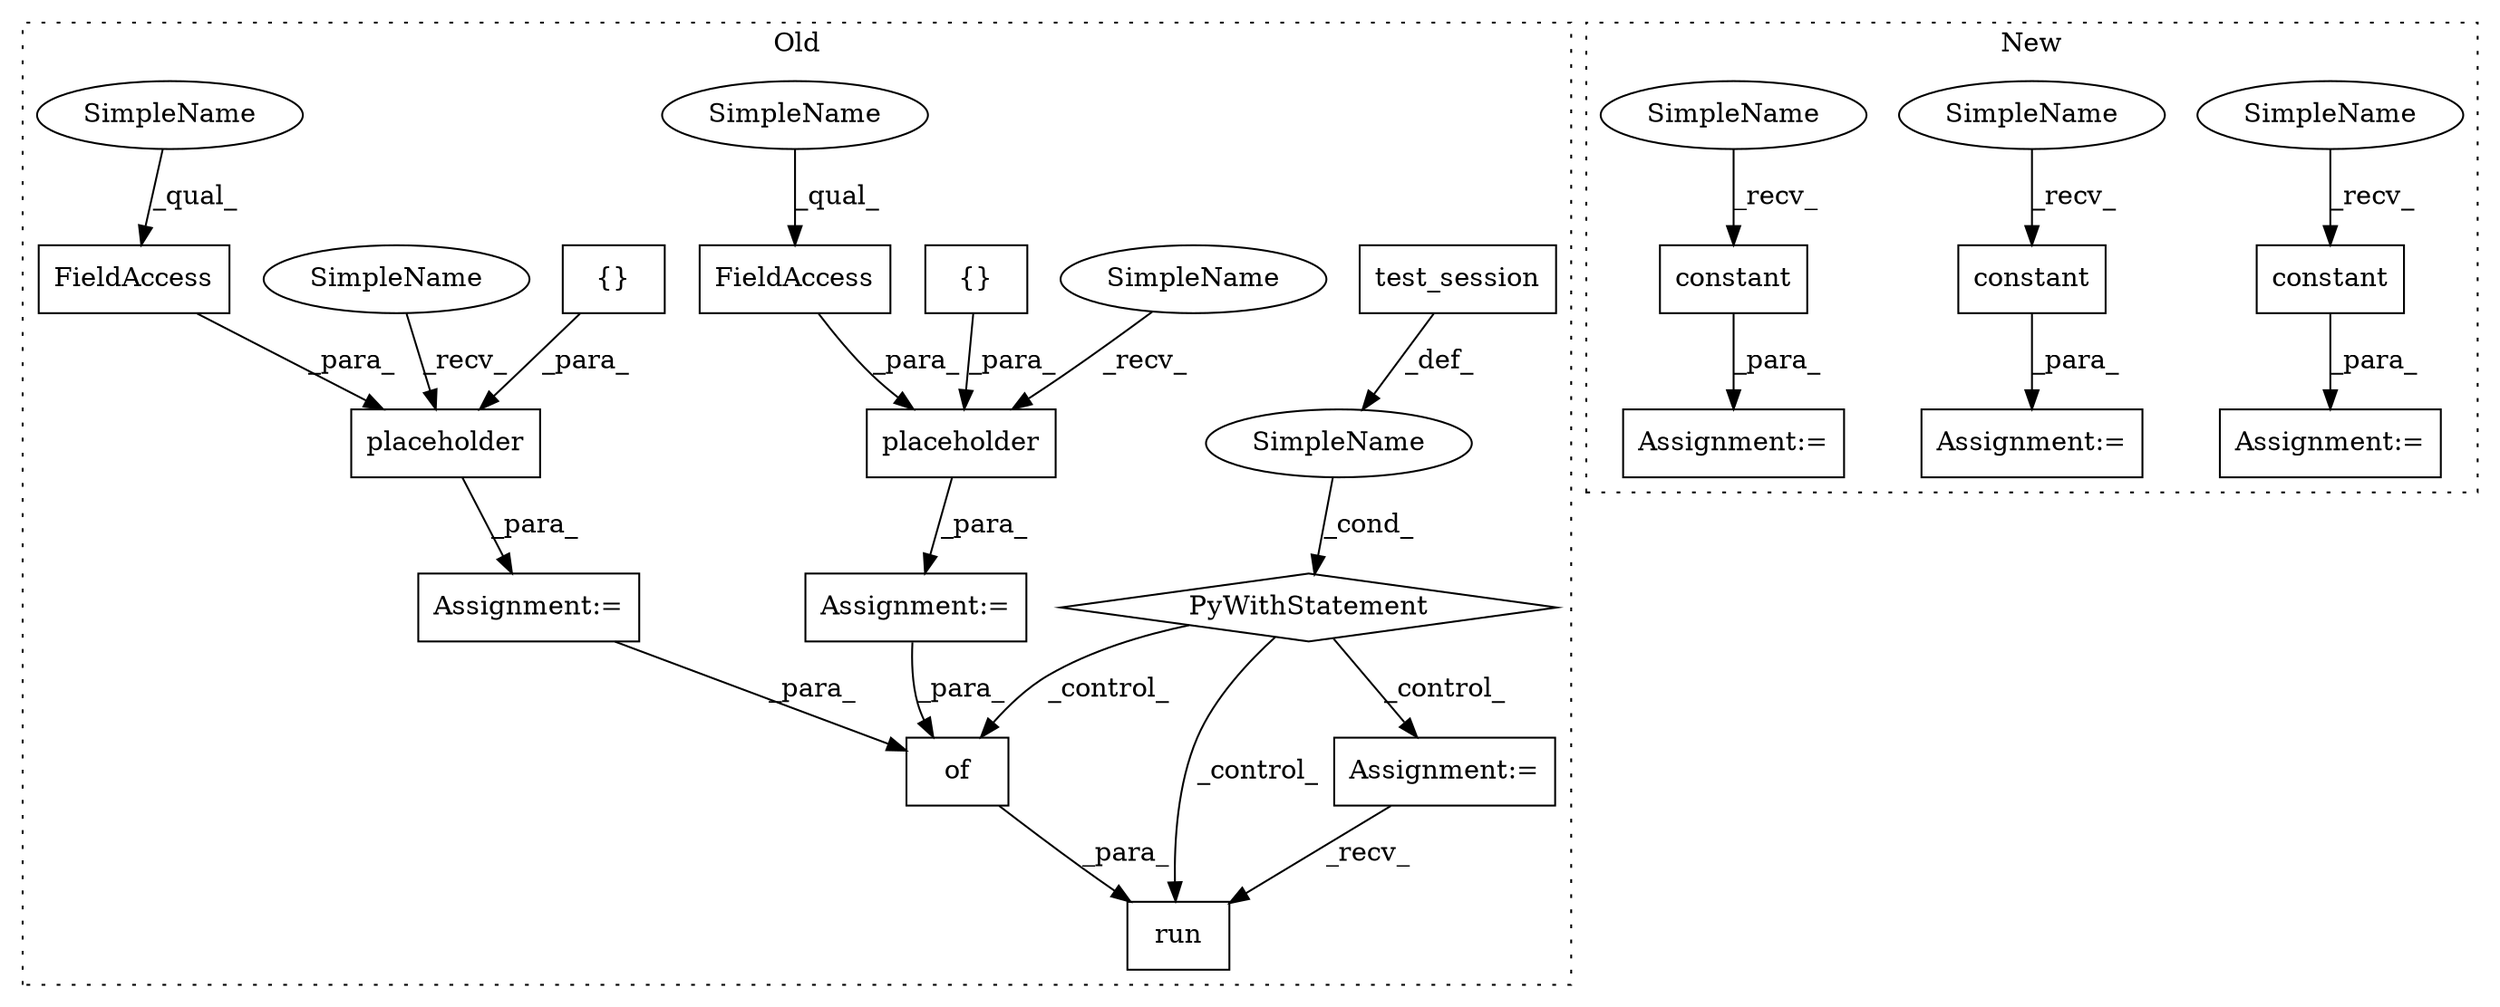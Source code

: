 digraph G {
subgraph cluster0 {
1 [label="{}" a="4" s="8293,8316" l="1,1" shape="box"];
3 [label="Assignment:=" a="7" s="8241" l="1" shape="box"];
5 [label="of" a="32" s="9910,9984" l="3,1" shape="box"];
6 [label="SimpleName" a="42" s="" l="" shape="ellipse"];
7 [label="PyWithStatement" a="104" s="9532,9561" l="10,2" shape="diamond"];
8 [label="placeholder" a="32" s="8253,8317" l="12,1" shape="box"];
9 [label="test_session" a="32" s="9547" l="14" shape="box"];
10 [label="Assignment:=" a="7" s="9575" l="7" shape="box"];
11 [label="FieldAccess" a="22" s="8265" l="18" shape="box"];
12 [label="FieldAccess" a="22" s="8079" l="18" shape="box"];
13 [label="{}" a="4" s="8107,8130" l="1,1" shape="box"];
14 [label="placeholder" a="32" s="8067,8131" l="12,1" shape="box"];
16 [label="Assignment:=" a="7" s="8055" l="1" shape="box"];
18 [label="run" a="32" s="9894,9985" l="4,1" shape="box"];
21 [label="SimpleName" a="42" s="8079" l="10" shape="ellipse"];
22 [label="SimpleName" a="42" s="8056" l="10" shape="ellipse"];
23 [label="SimpleName" a="42" s="8242" l="10" shape="ellipse"];
24 [label="SimpleName" a="42" s="8265" l="10" shape="ellipse"];
label = "Old";
style="dotted";
}
subgraph cluster1 {
2 [label="constant" a="32" s="8058,8077" l="9,1" shape="box"];
4 [label="Assignment:=" a="7" s="8046" l="1" shape="box"];
15 [label="constant" a="32" s="8105,8128" l="9,1" shape="box"];
17 [label="Assignment:=" a="7" s="8093" l="1" shape="box"];
19 [label="constant" a="32" s="8158,8183" l="9,1" shape="box"];
20 [label="Assignment:=" a="7" s="8146" l="1" shape="box"];
25 [label="SimpleName" a="42" s="8047" l="10" shape="ellipse"];
26 [label="SimpleName" a="42" s="8147" l="10" shape="ellipse"];
27 [label="SimpleName" a="42" s="8094" l="10" shape="ellipse"];
label = "New";
style="dotted";
}
1 -> 8 [label="_para_"];
2 -> 4 [label="_para_"];
3 -> 5 [label="_para_"];
5 -> 18 [label="_para_"];
6 -> 7 [label="_cond_"];
7 -> 10 [label="_control_"];
7 -> 5 [label="_control_"];
7 -> 18 [label="_control_"];
8 -> 3 [label="_para_"];
9 -> 6 [label="_def_"];
10 -> 18 [label="_recv_"];
11 -> 8 [label="_para_"];
12 -> 14 [label="_para_"];
13 -> 14 [label="_para_"];
14 -> 16 [label="_para_"];
15 -> 17 [label="_para_"];
16 -> 5 [label="_para_"];
19 -> 20 [label="_para_"];
21 -> 12 [label="_qual_"];
22 -> 14 [label="_recv_"];
23 -> 8 [label="_recv_"];
24 -> 11 [label="_qual_"];
25 -> 2 [label="_recv_"];
26 -> 19 [label="_recv_"];
27 -> 15 [label="_recv_"];
}